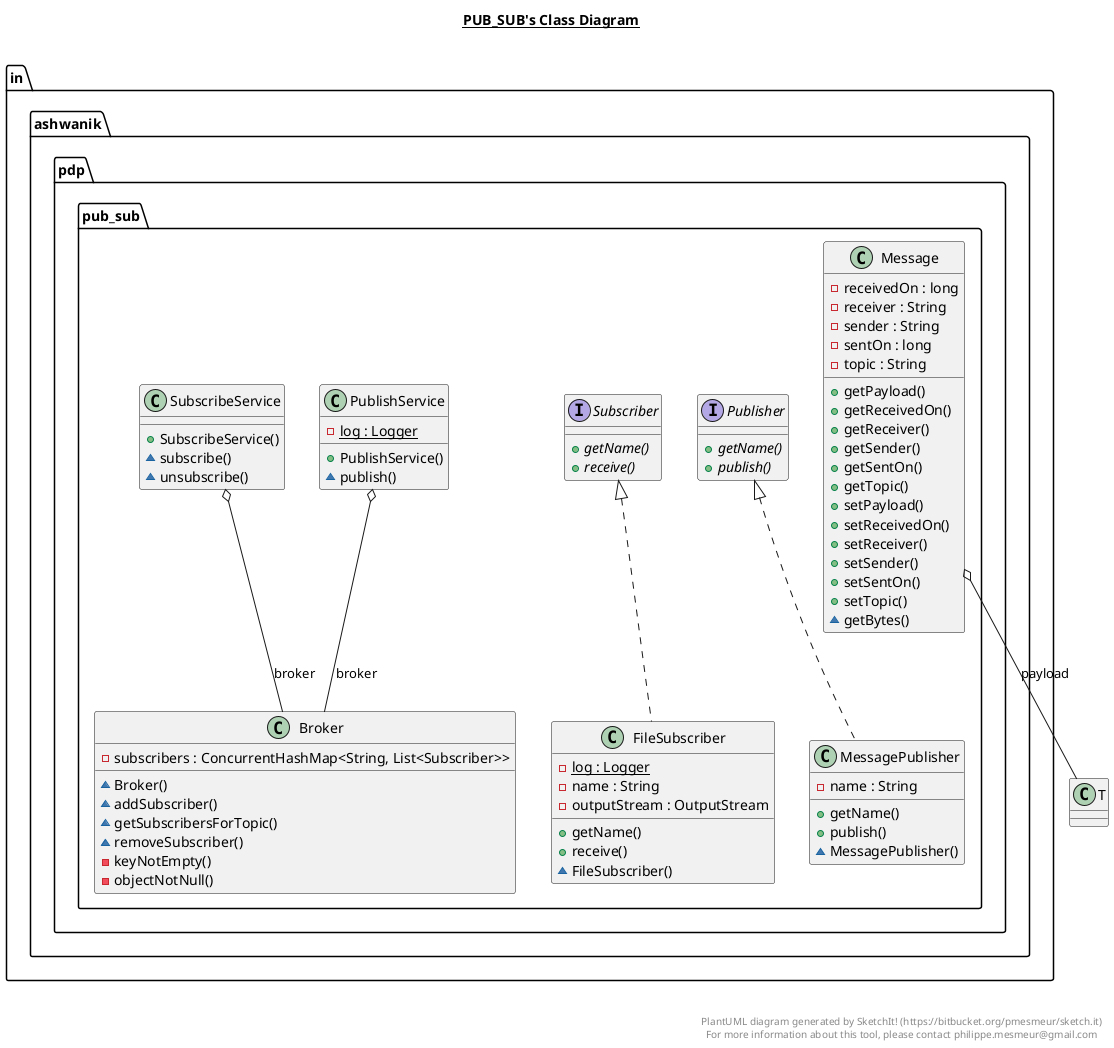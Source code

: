 @startuml

title __PUB_SUB's Class Diagram__\n

  namespace in.ashwanik.pdp.pub_sub {
    class in.ashwanik.pdp.pub_sub.Broker {
        - subscribers : ConcurrentHashMap<String, List<Subscriber>>
        ~ Broker()
        ~ addSubscriber()
        ~ getSubscribersForTopic()
        ~ removeSubscriber()
        - keyNotEmpty()
        - objectNotNull()
    }
  }
  

  namespace in.ashwanik.pdp.pub_sub {
    class in.ashwanik.pdp.pub_sub.FileSubscriber {
        {static} - log : Logger
        - name : String
        - outputStream : OutputStream
        + getName()
        + receive()
        ~ FileSubscriber()
    }
  }
  

  namespace in.ashwanik.pdp.pub_sub {
    class in.ashwanik.pdp.pub_sub.Message {
        - receivedOn : long
        - receiver : String
        - sender : String
        - sentOn : long
        - topic : String
        + getPayload()
        + getReceivedOn()
        + getReceiver()
        + getSender()
        + getSentOn()
        + getTopic()
        + setPayload()
        + setReceivedOn()
        + setReceiver()
        + setSender()
        + setSentOn()
        + setTopic()
        ~ getBytes()
    }
  }
  

  namespace in.ashwanik.pdp.pub_sub {
    class in.ashwanik.pdp.pub_sub.MessagePublisher {
        - name : String
        + getName()
        + publish()
        ~ MessagePublisher()
    }
  }
  

  namespace in.ashwanik.pdp.pub_sub {
    class in.ashwanik.pdp.pub_sub.PublishService {
        {static} - log : Logger
        + PublishService()
        ~ publish()
    }
  }
  

  namespace in.ashwanik.pdp.pub_sub {
    interface in.ashwanik.pdp.pub_sub.Publisher {
        {abstract} + getName()
        {abstract} + publish()
    }
  }
  

  namespace in.ashwanik.pdp.pub_sub {
    class in.ashwanik.pdp.pub_sub.SubscribeService {
        + SubscribeService()
        ~ subscribe()
        ~ unsubscribe()
    }
  }
  

  namespace in.ashwanik.pdp.pub_sub {
    interface in.ashwanik.pdp.pub_sub.Subscriber {
        {abstract} + getName()
        {abstract} + receive()
    }
  }
  

  in.ashwanik.pdp.pub_sub.FileSubscriber .up.|> in.ashwanik.pdp.pub_sub.Subscriber
  in.ashwanik.pdp.pub_sub.Message o-- T : payload
  in.ashwanik.pdp.pub_sub.MessagePublisher .up.|> in.ashwanik.pdp.pub_sub.Publisher
  in.ashwanik.pdp.pub_sub.PublishService o-- in.ashwanik.pdp.pub_sub.Broker : broker
  in.ashwanik.pdp.pub_sub.SubscribeService o-- in.ashwanik.pdp.pub_sub.Broker : broker


right footer


PlantUML diagram generated by SketchIt! (https://bitbucket.org/pmesmeur/sketch.it)
For more information about this tool, please contact philippe.mesmeur@gmail.com
endfooter

@enduml
